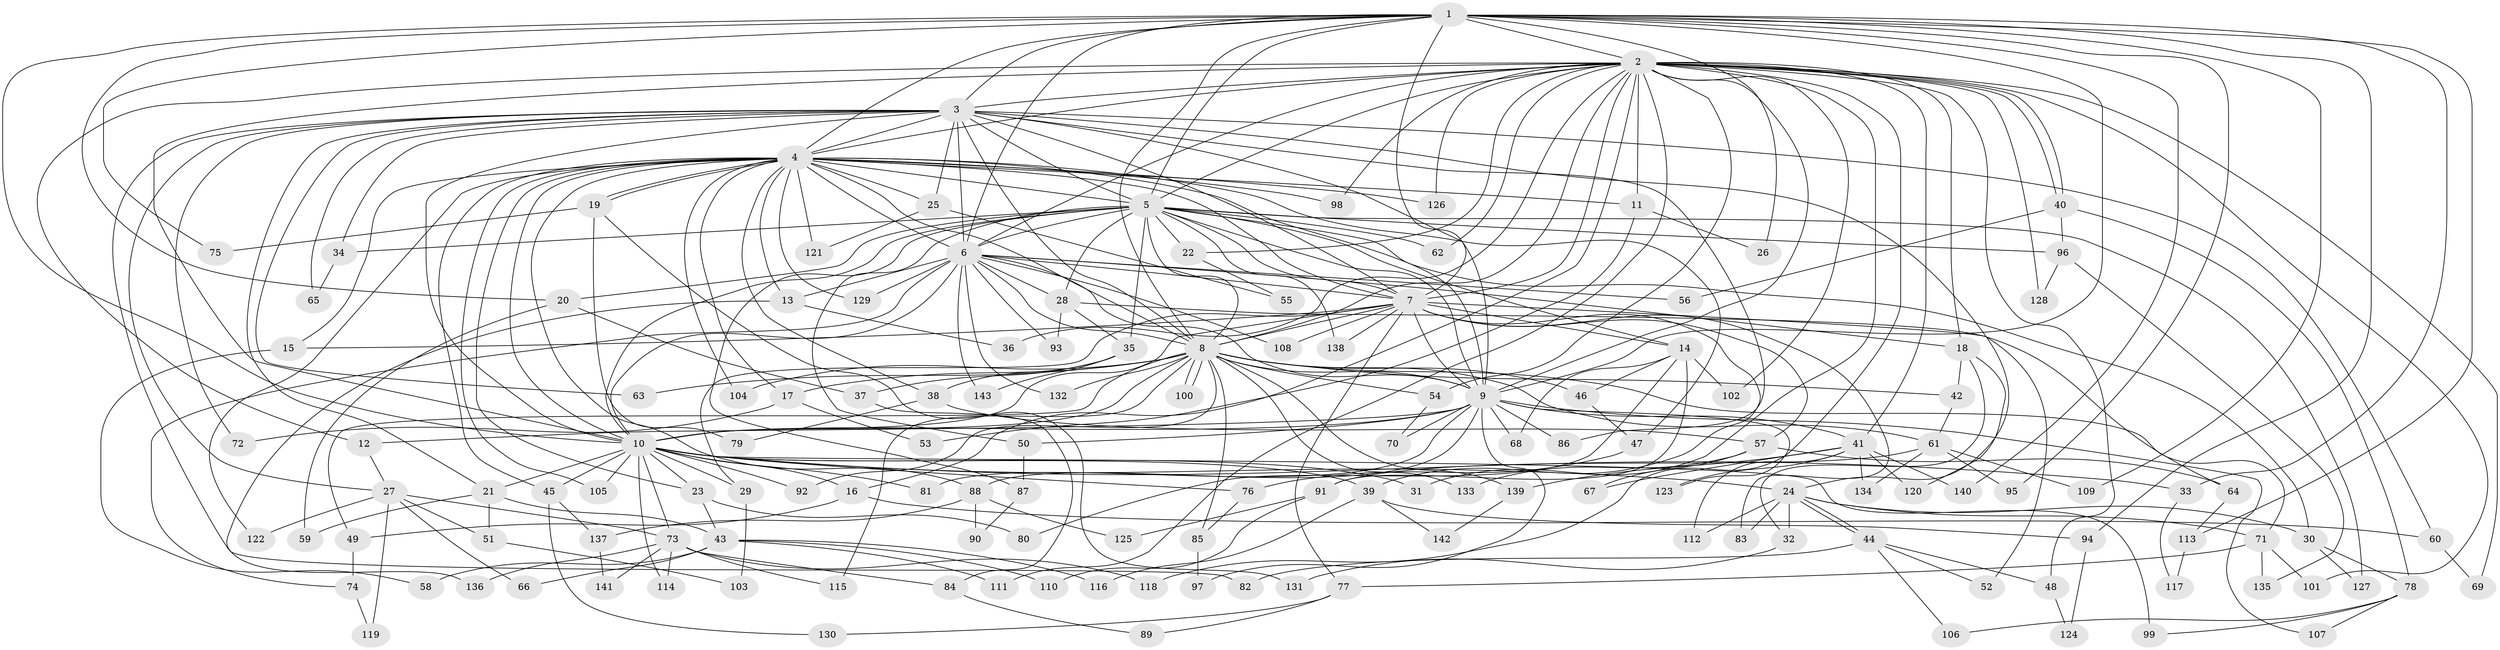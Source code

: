 // coarse degree distribution, {15: 0.009433962264150943, 28: 0.009433962264150943, 26: 0.018867924528301886, 18: 0.018867924528301886, 31: 0.009433962264150943, 23: 0.009433962264150943, 4: 0.08490566037735849, 8: 0.018867924528301886, 7: 0.02830188679245283, 5: 0.0660377358490566, 3: 0.18867924528301888, 9: 0.02830188679245283, 6: 0.03773584905660377, 2: 0.4528301886792453, 1: 0.018867924528301886}
// Generated by graph-tools (version 1.1) at 2025/51/02/27/25 19:51:43]
// undirected, 143 vertices, 311 edges
graph export_dot {
graph [start="1"]
  node [color=gray90,style=filled];
  1;
  2;
  3;
  4;
  5;
  6;
  7;
  8;
  9;
  10;
  11;
  12;
  13;
  14;
  15;
  16;
  17;
  18;
  19;
  20;
  21;
  22;
  23;
  24;
  25;
  26;
  27;
  28;
  29;
  30;
  31;
  32;
  33;
  34;
  35;
  36;
  37;
  38;
  39;
  40;
  41;
  42;
  43;
  44;
  45;
  46;
  47;
  48;
  49;
  50;
  51;
  52;
  53;
  54;
  55;
  56;
  57;
  58;
  59;
  60;
  61;
  62;
  63;
  64;
  65;
  66;
  67;
  68;
  69;
  70;
  71;
  72;
  73;
  74;
  75;
  76;
  77;
  78;
  79;
  80;
  81;
  82;
  83;
  84;
  85;
  86;
  87;
  88;
  89;
  90;
  91;
  92;
  93;
  94;
  95;
  96;
  97;
  98;
  99;
  100;
  101;
  102;
  103;
  104;
  105;
  106;
  107;
  108;
  109;
  110;
  111;
  112;
  113;
  114;
  115;
  116;
  117;
  118;
  119;
  120;
  121;
  122;
  123;
  124;
  125;
  126;
  127;
  128;
  129;
  130;
  131;
  132;
  133;
  134;
  135;
  136;
  137;
  138;
  139;
  140;
  141;
  142;
  143;
  1 -- 2;
  1 -- 3;
  1 -- 4;
  1 -- 5;
  1 -- 6;
  1 -- 7;
  1 -- 8;
  1 -- 9;
  1 -- 10;
  1 -- 20;
  1 -- 26;
  1 -- 33;
  1 -- 75;
  1 -- 94;
  1 -- 95;
  1 -- 109;
  1 -- 113;
  1 -- 140;
  2 -- 3;
  2 -- 4;
  2 -- 5;
  2 -- 6;
  2 -- 7;
  2 -- 8;
  2 -- 9;
  2 -- 10;
  2 -- 11;
  2 -- 12;
  2 -- 16;
  2 -- 18;
  2 -- 22;
  2 -- 31;
  2 -- 36;
  2 -- 40;
  2 -- 40;
  2 -- 41;
  2 -- 48;
  2 -- 54;
  2 -- 62;
  2 -- 69;
  2 -- 98;
  2 -- 101;
  2 -- 102;
  2 -- 111;
  2 -- 118;
  2 -- 126;
  2 -- 128;
  3 -- 4;
  3 -- 5;
  3 -- 6;
  3 -- 7;
  3 -- 8;
  3 -- 9;
  3 -- 10;
  3 -- 21;
  3 -- 24;
  3 -- 25;
  3 -- 27;
  3 -- 34;
  3 -- 60;
  3 -- 63;
  3 -- 65;
  3 -- 72;
  3 -- 82;
  3 -- 86;
  4 -- 5;
  4 -- 6;
  4 -- 7;
  4 -- 8;
  4 -- 9;
  4 -- 10;
  4 -- 11;
  4 -- 13;
  4 -- 15;
  4 -- 17;
  4 -- 19;
  4 -- 19;
  4 -- 23;
  4 -- 25;
  4 -- 38;
  4 -- 45;
  4 -- 47;
  4 -- 88;
  4 -- 98;
  4 -- 104;
  4 -- 105;
  4 -- 121;
  4 -- 122;
  4 -- 126;
  4 -- 129;
  5 -- 6;
  5 -- 7;
  5 -- 8;
  5 -- 9;
  5 -- 10;
  5 -- 14;
  5 -- 20;
  5 -- 22;
  5 -- 28;
  5 -- 30;
  5 -- 34;
  5 -- 35;
  5 -- 50;
  5 -- 62;
  5 -- 87;
  5 -- 96;
  5 -- 127;
  5 -- 138;
  6 -- 7;
  6 -- 8;
  6 -- 9;
  6 -- 10;
  6 -- 13;
  6 -- 18;
  6 -- 28;
  6 -- 56;
  6 -- 74;
  6 -- 93;
  6 -- 108;
  6 -- 129;
  6 -- 132;
  6 -- 143;
  7 -- 8;
  7 -- 9;
  7 -- 10;
  7 -- 14;
  7 -- 15;
  7 -- 29;
  7 -- 39;
  7 -- 52;
  7 -- 57;
  7 -- 77;
  7 -- 83;
  7 -- 108;
  7 -- 138;
  8 -- 9;
  8 -- 10;
  8 -- 17;
  8 -- 42;
  8 -- 46;
  8 -- 49;
  8 -- 54;
  8 -- 61;
  8 -- 63;
  8 -- 71;
  8 -- 85;
  8 -- 92;
  8 -- 100;
  8 -- 100;
  8 -- 104;
  8 -- 115;
  8 -- 132;
  8 -- 133;
  8 -- 139;
  9 -- 10;
  9 -- 12;
  9 -- 41;
  9 -- 50;
  9 -- 68;
  9 -- 70;
  9 -- 81;
  9 -- 86;
  9 -- 88;
  9 -- 97;
  9 -- 107;
  9 -- 123;
  10 -- 16;
  10 -- 21;
  10 -- 23;
  10 -- 24;
  10 -- 29;
  10 -- 31;
  10 -- 33;
  10 -- 39;
  10 -- 45;
  10 -- 73;
  10 -- 76;
  10 -- 81;
  10 -- 92;
  10 -- 99;
  10 -- 105;
  10 -- 114;
  11 -- 26;
  11 -- 53;
  12 -- 27;
  13 -- 36;
  13 -- 136;
  14 -- 46;
  14 -- 68;
  14 -- 80;
  14 -- 91;
  14 -- 102;
  15 -- 58;
  16 -- 49;
  16 -- 60;
  17 -- 53;
  17 -- 72;
  18 -- 32;
  18 -- 42;
  18 -- 120;
  19 -- 75;
  19 -- 79;
  19 -- 131;
  20 -- 37;
  20 -- 59;
  21 -- 43;
  21 -- 51;
  21 -- 59;
  22 -- 55;
  23 -- 43;
  23 -- 80;
  24 -- 30;
  24 -- 32;
  24 -- 44;
  24 -- 44;
  24 -- 71;
  24 -- 83;
  24 -- 112;
  25 -- 55;
  25 -- 121;
  27 -- 51;
  27 -- 66;
  27 -- 73;
  27 -- 119;
  27 -- 122;
  28 -- 35;
  28 -- 64;
  28 -- 93;
  29 -- 103;
  30 -- 78;
  30 -- 127;
  32 -- 131;
  33 -- 117;
  34 -- 65;
  35 -- 37;
  35 -- 38;
  35 -- 143;
  37 -- 84;
  38 -- 57;
  38 -- 79;
  39 -- 94;
  39 -- 116;
  39 -- 142;
  40 -- 56;
  40 -- 78;
  40 -- 96;
  41 -- 67;
  41 -- 112;
  41 -- 120;
  41 -- 123;
  41 -- 134;
  41 -- 139;
  41 -- 140;
  42 -- 61;
  43 -- 58;
  43 -- 66;
  43 -- 110;
  43 -- 111;
  43 -- 116;
  44 -- 48;
  44 -- 52;
  44 -- 82;
  44 -- 106;
  45 -- 130;
  45 -- 137;
  46 -- 47;
  47 -- 76;
  48 -- 124;
  49 -- 74;
  50 -- 87;
  51 -- 103;
  54 -- 70;
  57 -- 64;
  57 -- 67;
  57 -- 133;
  60 -- 69;
  61 -- 91;
  61 -- 95;
  61 -- 109;
  61 -- 134;
  64 -- 113;
  71 -- 77;
  71 -- 101;
  71 -- 135;
  73 -- 84;
  73 -- 114;
  73 -- 115;
  73 -- 118;
  73 -- 136;
  73 -- 141;
  74 -- 119;
  76 -- 85;
  77 -- 89;
  77 -- 130;
  78 -- 99;
  78 -- 106;
  78 -- 107;
  84 -- 89;
  85 -- 97;
  87 -- 90;
  88 -- 90;
  88 -- 125;
  88 -- 137;
  91 -- 110;
  91 -- 125;
  94 -- 124;
  96 -- 128;
  96 -- 135;
  113 -- 117;
  137 -- 141;
  139 -- 142;
}
